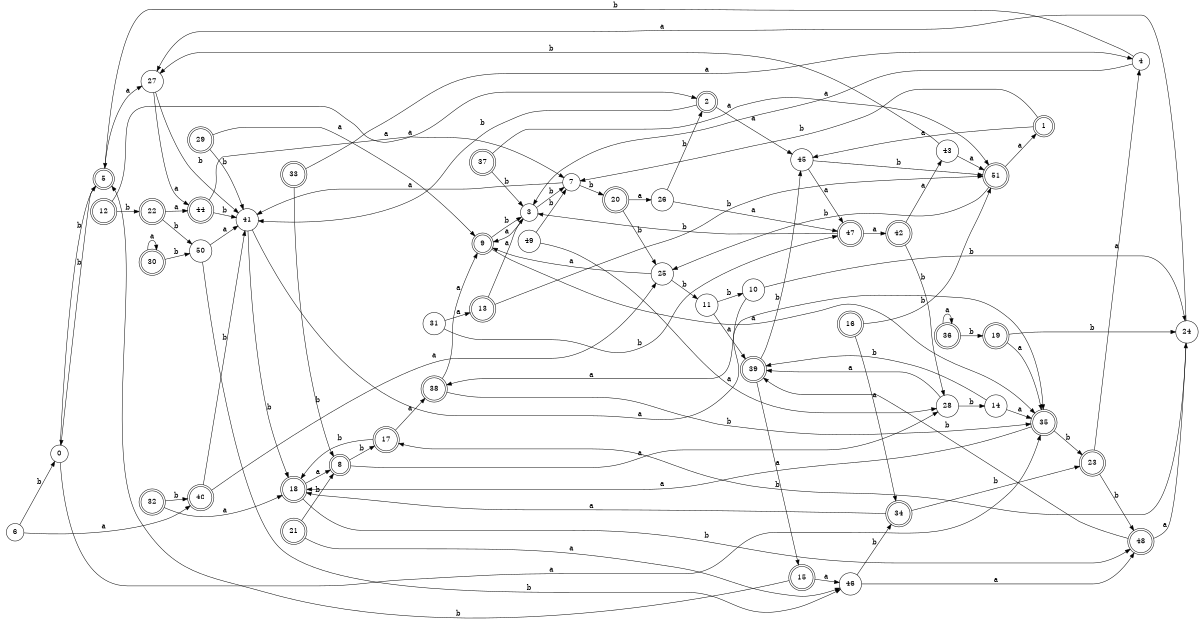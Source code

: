digraph n42_7 {
__start0 [label="" shape="none"];

rankdir=LR;
size="8,5";

s0 [style="filled", color="black", fillcolor="white" shape="circle", label="0"];
s1 [style="rounded,filled", color="black", fillcolor="white" shape="doublecircle", label="1"];
s2 [style="rounded,filled", color="black", fillcolor="white" shape="doublecircle", label="2"];
s3 [style="filled", color="black", fillcolor="white" shape="circle", label="3"];
s4 [style="filled", color="black", fillcolor="white" shape="circle", label="4"];
s5 [style="rounded,filled", color="black", fillcolor="white" shape="doublecircle", label="5"];
s6 [style="filled", color="black", fillcolor="white" shape="circle", label="6"];
s7 [style="filled", color="black", fillcolor="white" shape="circle", label="7"];
s8 [style="rounded,filled", color="black", fillcolor="white" shape="doublecircle", label="8"];
s9 [style="rounded,filled", color="black", fillcolor="white" shape="doublecircle", label="9"];
s10 [style="filled", color="black", fillcolor="white" shape="circle", label="10"];
s11 [style="filled", color="black", fillcolor="white" shape="circle", label="11"];
s12 [style="rounded,filled", color="black", fillcolor="white" shape="doublecircle", label="12"];
s13 [style="rounded,filled", color="black", fillcolor="white" shape="doublecircle", label="13"];
s14 [style="filled", color="black", fillcolor="white" shape="circle", label="14"];
s15 [style="rounded,filled", color="black", fillcolor="white" shape="doublecircle", label="15"];
s16 [style="rounded,filled", color="black", fillcolor="white" shape="doublecircle", label="16"];
s17 [style="rounded,filled", color="black", fillcolor="white" shape="doublecircle", label="17"];
s18 [style="rounded,filled", color="black", fillcolor="white" shape="doublecircle", label="18"];
s19 [style="rounded,filled", color="black", fillcolor="white" shape="doublecircle", label="19"];
s20 [style="rounded,filled", color="black", fillcolor="white" shape="doublecircle", label="20"];
s21 [style="rounded,filled", color="black", fillcolor="white" shape="doublecircle", label="21"];
s22 [style="rounded,filled", color="black", fillcolor="white" shape="doublecircle", label="22"];
s23 [style="rounded,filled", color="black", fillcolor="white" shape="doublecircle", label="23"];
s24 [style="filled", color="black", fillcolor="white" shape="circle", label="24"];
s25 [style="filled", color="black", fillcolor="white" shape="circle", label="25"];
s26 [style="filled", color="black", fillcolor="white" shape="circle", label="26"];
s27 [style="filled", color="black", fillcolor="white" shape="circle", label="27"];
s28 [style="filled", color="black", fillcolor="white" shape="circle", label="28"];
s29 [style="rounded,filled", color="black", fillcolor="white" shape="doublecircle", label="29"];
s30 [style="rounded,filled", color="black", fillcolor="white" shape="doublecircle", label="30"];
s31 [style="filled", color="black", fillcolor="white" shape="circle", label="31"];
s32 [style="rounded,filled", color="black", fillcolor="white" shape="doublecircle", label="32"];
s33 [style="rounded,filled", color="black", fillcolor="white" shape="doublecircle", label="33"];
s34 [style="rounded,filled", color="black", fillcolor="white" shape="doublecircle", label="34"];
s35 [style="rounded,filled", color="black", fillcolor="white" shape="doublecircle", label="35"];
s36 [style="rounded,filled", color="black", fillcolor="white" shape="doublecircle", label="36"];
s37 [style="rounded,filled", color="black", fillcolor="white" shape="doublecircle", label="37"];
s38 [style="rounded,filled", color="black", fillcolor="white" shape="doublecircle", label="38"];
s39 [style="rounded,filled", color="black", fillcolor="white" shape="doublecircle", label="39"];
s40 [style="rounded,filled", color="black", fillcolor="white" shape="doublecircle", label="40"];
s41 [style="filled", color="black", fillcolor="white" shape="circle", label="41"];
s42 [style="rounded,filled", color="black", fillcolor="white" shape="doublecircle", label="42"];
s43 [style="filled", color="black", fillcolor="white" shape="circle", label="43"];
s44 [style="rounded,filled", color="black", fillcolor="white" shape="doublecircle", label="44"];
s45 [style="filled", color="black", fillcolor="white" shape="circle", label="45"];
s46 [style="filled", color="black", fillcolor="white" shape="circle", label="46"];
s47 [style="rounded,filled", color="black", fillcolor="white" shape="doublecircle", label="47"];
s48 [style="rounded,filled", color="black", fillcolor="white" shape="doublecircle", label="48"];
s49 [style="filled", color="black", fillcolor="white" shape="circle", label="49"];
s50 [style="filled", color="black", fillcolor="white" shape="circle", label="50"];
s51 [style="rounded,filled", color="black", fillcolor="white" shape="doublecircle", label="51"];
s0 -> s35 [label="a"];
s0 -> s5 [label="b"];
s1 -> s45 [label="a"];
s1 -> s7 [label="b"];
s2 -> s45 [label="a"];
s2 -> s41 [label="b"];
s3 -> s9 [label="a"];
s3 -> s7 [label="b"];
s4 -> s3 [label="a"];
s4 -> s5 [label="b"];
s5 -> s27 [label="a"];
s5 -> s0 [label="b"];
s6 -> s40 [label="a"];
s6 -> s0 [label="b"];
s7 -> s41 [label="a"];
s7 -> s20 [label="b"];
s8 -> s28 [label="a"];
s8 -> s17 [label="b"];
s9 -> s35 [label="a"];
s9 -> s3 [label="b"];
s10 -> s38 [label="a"];
s10 -> s24 [label="b"];
s11 -> s39 [label="a"];
s11 -> s10 [label="b"];
s12 -> s2 [label="a"];
s12 -> s22 [label="b"];
s13 -> s3 [label="a"];
s13 -> s51 [label="b"];
s14 -> s35 [label="a"];
s14 -> s39 [label="b"];
s15 -> s46 [label="a"];
s15 -> s5 [label="b"];
s16 -> s34 [label="a"];
s16 -> s51 [label="b"];
s17 -> s38 [label="a"];
s17 -> s18 [label="b"];
s18 -> s8 [label="a"];
s18 -> s48 [label="b"];
s19 -> s35 [label="a"];
s19 -> s24 [label="b"];
s20 -> s26 [label="a"];
s20 -> s25 [label="b"];
s21 -> s46 [label="a"];
s21 -> s8 [label="b"];
s22 -> s44 [label="a"];
s22 -> s50 [label="b"];
s23 -> s4 [label="a"];
s23 -> s48 [label="b"];
s24 -> s27 [label="a"];
s24 -> s17 [label="b"];
s25 -> s9 [label="a"];
s25 -> s11 [label="b"];
s26 -> s47 [label="a"];
s26 -> s2 [label="b"];
s27 -> s44 [label="a"];
s27 -> s41 [label="b"];
s28 -> s39 [label="a"];
s28 -> s14 [label="b"];
s29 -> s9 [label="a"];
s29 -> s41 [label="b"];
s30 -> s30 [label="a"];
s30 -> s50 [label="b"];
s31 -> s13 [label="a"];
s31 -> s47 [label="b"];
s32 -> s18 [label="a"];
s32 -> s40 [label="b"];
s33 -> s4 [label="a"];
s33 -> s8 [label="b"];
s34 -> s18 [label="a"];
s34 -> s23 [label="b"];
s35 -> s18 [label="a"];
s35 -> s23 [label="b"];
s36 -> s36 [label="a"];
s36 -> s19 [label="b"];
s37 -> s51 [label="a"];
s37 -> s3 [label="b"];
s38 -> s9 [label="a"];
s38 -> s35 [label="b"];
s39 -> s15 [label="a"];
s39 -> s45 [label="b"];
s40 -> s25 [label="a"];
s40 -> s41 [label="b"];
s41 -> s35 [label="a"];
s41 -> s18 [label="b"];
s42 -> s43 [label="a"];
s42 -> s28 [label="b"];
s43 -> s51 [label="a"];
s43 -> s27 [label="b"];
s44 -> s7 [label="a"];
s44 -> s41 [label="b"];
s45 -> s47 [label="a"];
s45 -> s51 [label="b"];
s46 -> s48 [label="a"];
s46 -> s34 [label="b"];
s47 -> s42 [label="a"];
s47 -> s3 [label="b"];
s48 -> s24 [label="a"];
s48 -> s39 [label="b"];
s49 -> s28 [label="a"];
s49 -> s7 [label="b"];
s50 -> s41 [label="a"];
s50 -> s46 [label="b"];
s51 -> s1 [label="a"];
s51 -> s25 [label="b"];

}